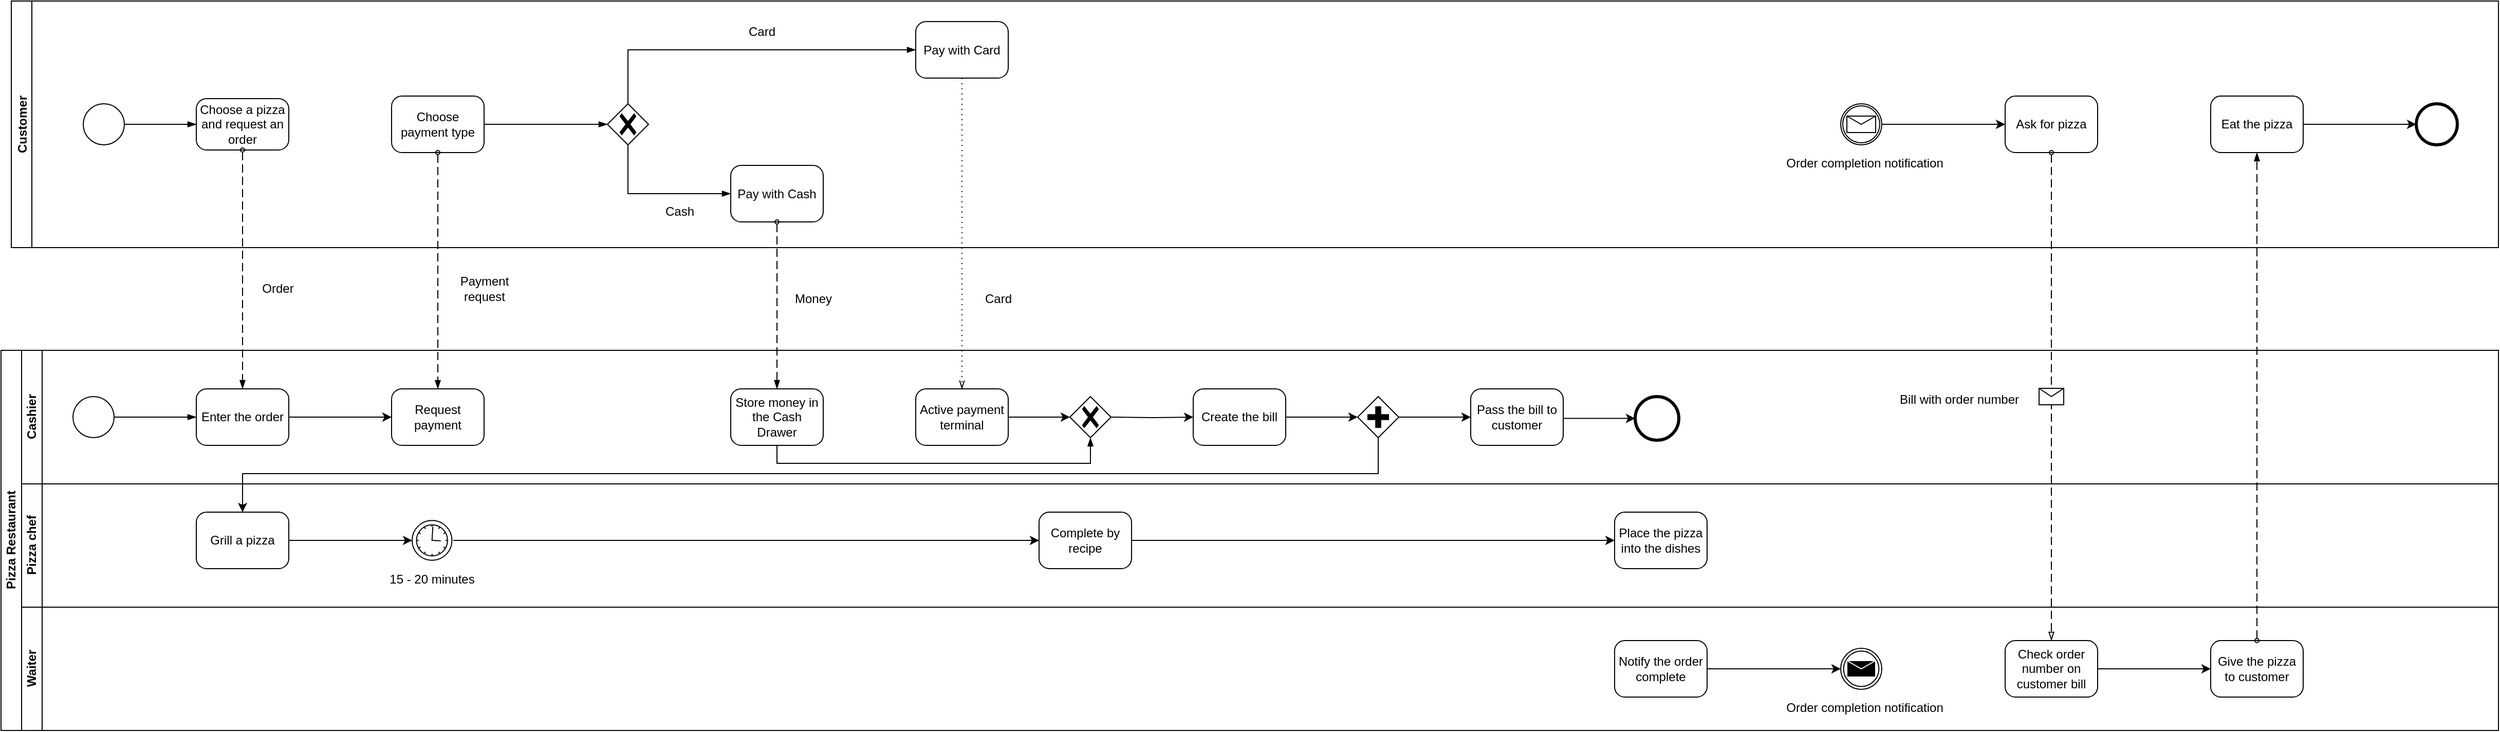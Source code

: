 <mxfile version="15.7.0" type="github">
  <diagram id="prtHgNgQTEPvFCAcTncT" name="Page-1">
    <mxGraphModel dx="1038" dy="1716" grid="1" gridSize="10" guides="1" tooltips="1" connect="1" arrows="1" fold="1" page="1" pageScale="1" pageWidth="827" pageHeight="1169" math="0" shadow="0">
      <root>
        <mxCell id="0" />
        <mxCell id="1" parent="0" />
        <mxCell id="Lrx8VCLLBNuSJkm3dd1B-1" value="Pizza Restaurant" style="swimlane;html=1;childLayout=stackLayout;resizeParent=1;resizeParentMax=0;horizontal=0;startSize=20;horizontalStack=0;" parent="1" vertex="1">
          <mxGeometry x="170" y="110" width="2430" height="370" as="geometry" />
        </mxCell>
        <mxCell id="Lrx8VCLLBNuSJkm3dd1B-2" value="Cashier" style="swimlane;html=1;startSize=20;horizontal=0;" parent="Lrx8VCLLBNuSJkm3dd1B-1" vertex="1">
          <mxGeometry x="20" width="2410" height="130" as="geometry" />
        </mxCell>
        <mxCell id="Lrx8VCLLBNuSJkm3dd1B-10" value="" style="points=[[0.145,0.145,0],[0.5,0,0],[0.855,0.145,0],[1,0.5,0],[0.855,0.855,0],[0.5,1,0],[0.145,0.855,0],[0,0.5,0]];shape=mxgraph.bpmn.event;html=1;verticalLabelPosition=bottom;labelBackgroundColor=#ffffff;verticalAlign=top;align=center;perimeter=ellipsePerimeter;outlineConnect=0;aspect=fixed;outline=standard;symbol=general;" parent="Lrx8VCLLBNuSJkm3dd1B-2" vertex="1">
          <mxGeometry x="50" y="45" width="40" height="40" as="geometry" />
        </mxCell>
        <mxCell id="Lrx8VCLLBNuSJkm3dd1B-14" value="" style="edgeStyle=orthogonalEdgeStyle;rounded=0;orthogonalLoop=1;jettySize=auto;html=1;" parent="Lrx8VCLLBNuSJkm3dd1B-2" source="Lrx8VCLLBNuSJkm3dd1B-11" target="Lrx8VCLLBNuSJkm3dd1B-13" edge="1">
          <mxGeometry relative="1" as="geometry" />
        </mxCell>
        <mxCell id="Lrx8VCLLBNuSJkm3dd1B-11" value="Enter the order" style="points=[[0.25,0,0],[0.5,0,0],[0.75,0,0],[1,0.25,0],[1,0.5,0],[1,0.75,0],[0.75,1,0],[0.5,1,0],[0.25,1,0],[0,0.75,0],[0,0.5,0],[0,0.25,0]];shape=mxgraph.bpmn.task;whiteSpace=wrap;rectStyle=rounded;size=10;taskMarker=abstract;" parent="Lrx8VCLLBNuSJkm3dd1B-2" vertex="1">
          <mxGeometry x="170" y="37.5" width="90" height="55" as="geometry" />
        </mxCell>
        <mxCell id="Lrx8VCLLBNuSJkm3dd1B-12" value="" style="edgeStyle=elbowEdgeStyle;fontSize=12;html=1;endArrow=blockThin;endFill=1;rounded=0;exitX=1;exitY=0.5;exitDx=0;exitDy=0;exitPerimeter=0;entryX=0;entryY=0.5;entryDx=0;entryDy=0;entryPerimeter=0;" parent="Lrx8VCLLBNuSJkm3dd1B-2" source="Lrx8VCLLBNuSJkm3dd1B-10" target="Lrx8VCLLBNuSJkm3dd1B-11" edge="1">
          <mxGeometry width="160" relative="1" as="geometry">
            <mxPoint x="100" y="-160" as="sourcePoint" />
            <mxPoint x="180" y="-160" as="targetPoint" />
            <Array as="points">
              <mxPoint x="140" y="50" />
              <mxPoint x="120" y="100" />
            </Array>
          </mxGeometry>
        </mxCell>
        <mxCell id="Lrx8VCLLBNuSJkm3dd1B-13" value="Request payment" style="points=[[0.25,0,0],[0.5,0,0],[0.75,0,0],[1,0.25,0],[1,0.5,0],[1,0.75,0],[0.75,1,0],[0.5,1,0],[0.25,1,0],[0,0.75,0],[0,0.5,0],[0,0.25,0]];shape=mxgraph.bpmn.task;whiteSpace=wrap;rectStyle=rounded;size=10;taskMarker=abstract;" parent="Lrx8VCLLBNuSJkm3dd1B-2" vertex="1">
          <mxGeometry x="360" y="37.5" width="90" height="55" as="geometry" />
        </mxCell>
        <mxCell id="Lrx8VCLLBNuSJkm3dd1B-35" value="Store money in the Cash Drawer" style="points=[[0.25,0,0],[0.5,0,0],[0.75,0,0],[1,0.25,0],[1,0.5,0],[1,0.75,0],[0.75,1,0],[0.5,1,0],[0.25,1,0],[0,0.75,0],[0,0.5,0],[0,0.25,0]];shape=mxgraph.bpmn.task;whiteSpace=wrap;rectStyle=rounded;size=10;taskMarker=abstract;" parent="Lrx8VCLLBNuSJkm3dd1B-2" vertex="1">
          <mxGeometry x="690" y="37.5" width="90" height="55" as="geometry" />
        </mxCell>
        <mxCell id="Lrx8VCLLBNuSJkm3dd1B-36" value="Active payment terminal" style="points=[[0.25,0,0],[0.5,0,0],[0.75,0,0],[1,0.25,0],[1,0.5,0],[1,0.75,0],[0.75,1,0],[0.5,1,0],[0.25,1,0],[0,0.75,0],[0,0.5,0],[0,0.25,0]];shape=mxgraph.bpmn.task;whiteSpace=wrap;rectStyle=rounded;size=10;taskMarker=abstract;" parent="Lrx8VCLLBNuSJkm3dd1B-2" vertex="1">
          <mxGeometry x="870" y="37.5" width="90" height="55" as="geometry" />
        </mxCell>
        <mxCell id="Lrx8VCLLBNuSJkm3dd1B-37" value="" style="points=[[0.25,0.25,0],[0.5,0,0],[0.75,0.25,0],[1,0.5,0],[0.75,0.75,0],[0.5,1,0],[0.25,0.75,0],[0,0.5,0]];shape=mxgraph.bpmn.gateway2;html=1;verticalLabelPosition=bottom;labelBackgroundColor=#ffffff;verticalAlign=top;align=center;perimeter=rhombusPerimeter;outlineConnect=0;outline=none;symbol=none;gwType=exclusive;" parent="Lrx8VCLLBNuSJkm3dd1B-2" vertex="1">
          <mxGeometry x="1020" y="45" width="40" height="40" as="geometry" />
        </mxCell>
        <mxCell id="Lrx8VCLLBNuSJkm3dd1B-38" value="" style="edgeStyle=elbowEdgeStyle;fontSize=12;html=1;endArrow=blockThin;endFill=1;rounded=0;exitX=0.5;exitY=1;exitDx=0;exitDy=0;exitPerimeter=0;entryX=0.5;entryY=1;entryDx=0;entryDy=0;entryPerimeter=0;" parent="Lrx8VCLLBNuSJkm3dd1B-2" source="Lrx8VCLLBNuSJkm3dd1B-35" target="Lrx8VCLLBNuSJkm3dd1B-37" edge="1">
          <mxGeometry width="160" relative="1" as="geometry">
            <mxPoint x="760" y="110" as="sourcePoint" />
            <mxPoint x="880" y="110" as="targetPoint" />
            <Array as="points">
              <mxPoint x="735" y="110" />
              <mxPoint x="810" y="110" />
              <mxPoint x="850" y="110" />
              <mxPoint x="830" y="60" />
              <mxPoint x="820" y="320" />
            </Array>
          </mxGeometry>
        </mxCell>
        <mxCell id="Lrx8VCLLBNuSJkm3dd1B-43" value="Create the bill" style="points=[[0.25,0,0],[0.5,0,0],[0.75,0,0],[1,0.25,0],[1,0.5,0],[1,0.75,0],[0.75,1,0],[0.5,1,0],[0.25,1,0],[0,0.75,0],[0,0.5,0],[0,0.25,0]];shape=mxgraph.bpmn.task;whiteSpace=wrap;rectStyle=rounded;size=10;taskMarker=abstract;" parent="Lrx8VCLLBNuSJkm3dd1B-2" vertex="1">
          <mxGeometry x="1140" y="37.5" width="90" height="55" as="geometry" />
        </mxCell>
        <mxCell id="Lrx8VCLLBNuSJkm3dd1B-44" value="Pass the bill to customer" style="points=[[0.25,0,0],[0.5,0,0],[0.75,0,0],[1,0.25,0],[1,0.5,0],[1,0.75,0],[0.75,1,0],[0.5,1,0],[0.25,1,0],[0,0.75,0],[0,0.5,0],[0,0.25,0]];shape=mxgraph.bpmn.task;whiteSpace=wrap;rectStyle=rounded;size=10;taskMarker=abstract;" parent="Lrx8VCLLBNuSJkm3dd1B-2" vertex="1">
          <mxGeometry x="1410" y="37.5" width="90" height="55" as="geometry" />
        </mxCell>
        <mxCell id="Lrx8VCLLBNuSJkm3dd1B-45" value="" style="edgeStyle=orthogonalEdgeStyle;rounded=0;orthogonalLoop=1;jettySize=auto;html=1;exitX=1;exitY=0.5;exitDx=0;exitDy=0;exitPerimeter=0;entryX=0;entryY=0.5;entryDx=0;entryDy=0;entryPerimeter=0;" parent="Lrx8VCLLBNuSJkm3dd1B-2" source="Lrx8VCLLBNuSJkm3dd1B-36" target="Lrx8VCLLBNuSJkm3dd1B-37" edge="1">
          <mxGeometry relative="1" as="geometry">
            <mxPoint x="990" y="91.5" as="sourcePoint" />
            <mxPoint x="1090" y="91.5" as="targetPoint" />
          </mxGeometry>
        </mxCell>
        <mxCell id="Lrx8VCLLBNuSJkm3dd1B-47" value="" style="points=[[0.25,0.25,0],[0.5,0,0],[0.75,0.25,0],[1,0.5,0],[0.75,0.75,0],[0.5,1,0],[0.25,0.75,0],[0,0.5,0]];shape=mxgraph.bpmn.gateway2;html=1;verticalLabelPosition=bottom;labelBackgroundColor=#ffffff;verticalAlign=top;align=center;perimeter=rhombusPerimeter;outlineConnect=0;outline=none;symbol=none;gwType=parallel;" parent="Lrx8VCLLBNuSJkm3dd1B-2" vertex="1">
          <mxGeometry x="1300" y="45" width="40" height="40" as="geometry" />
        </mxCell>
        <mxCell id="Lrx8VCLLBNuSJkm3dd1B-48" value="" style="edgeStyle=orthogonalEdgeStyle;rounded=0;orthogonalLoop=1;jettySize=auto;html=1;entryX=0;entryY=0.5;entryDx=0;entryDy=0;entryPerimeter=0;exitX=1;exitY=0.5;exitDx=0;exitDy=0;exitPerimeter=0;" parent="Lrx8VCLLBNuSJkm3dd1B-2" source="Lrx8VCLLBNuSJkm3dd1B-43" target="Lrx8VCLLBNuSJkm3dd1B-47" edge="1">
          <mxGeometry relative="1" as="geometry">
            <mxPoint x="1070" y="75" as="sourcePoint" />
            <mxPoint x="1150" y="75" as="targetPoint" />
            <Array as="points">
              <mxPoint x="1270" y="65" />
              <mxPoint x="1270" y="65" />
            </Array>
          </mxGeometry>
        </mxCell>
        <mxCell id="Lrx8VCLLBNuSJkm3dd1B-49" value="" style="edgeStyle=orthogonalEdgeStyle;rounded=0;orthogonalLoop=1;jettySize=auto;html=1;entryX=0;entryY=0.5;entryDx=0;entryDy=0;entryPerimeter=0;exitX=1;exitY=0.5;exitDx=0;exitDy=0;exitPerimeter=0;" parent="Lrx8VCLLBNuSJkm3dd1B-2" source="Lrx8VCLLBNuSJkm3dd1B-47" target="Lrx8VCLLBNuSJkm3dd1B-44" edge="1">
          <mxGeometry relative="1" as="geometry">
            <mxPoint x="1240" y="75" as="sourcePoint" />
            <mxPoint x="1310" y="75" as="targetPoint" />
            <Array as="points">
              <mxPoint x="1400" y="65" />
              <mxPoint x="1400" y="65" />
            </Array>
          </mxGeometry>
        </mxCell>
        <mxCell id="Lrx8VCLLBNuSJkm3dd1B-51" value="" style="points=[[0.145,0.145,0],[0.5,0,0],[0.855,0.145,0],[1,0.5,0],[0.855,0.855,0],[0.5,1,0],[0.145,0.855,0],[0,0.5,0]];shape=mxgraph.bpmn.event;html=1;verticalLabelPosition=bottom;labelBackgroundColor=#ffffff;verticalAlign=top;align=center;perimeter=ellipsePerimeter;outlineConnect=0;aspect=fixed;outline=end;symbol=terminate2;" parent="Lrx8VCLLBNuSJkm3dd1B-2" vertex="1">
          <mxGeometry x="1570" y="45" width="42.5" height="42.5" as="geometry" />
        </mxCell>
        <mxCell id="Lrx8VCLLBNuSJkm3dd1B-52" value="" style="edgeStyle=orthogonalEdgeStyle;rounded=0;orthogonalLoop=1;jettySize=auto;html=1;entryX=0;entryY=0.5;entryDx=0;entryDy=0;entryPerimeter=0;exitX=1;exitY=0.5;exitDx=0;exitDy=0;exitPerimeter=0;" parent="Lrx8VCLLBNuSJkm3dd1B-2" source="Lrx8VCLLBNuSJkm3dd1B-44" target="Lrx8VCLLBNuSJkm3dd1B-51" edge="1">
          <mxGeometry relative="1" as="geometry">
            <mxPoint x="1350" y="75" as="sourcePoint" />
            <mxPoint x="1420" y="75" as="targetPoint" />
            <Array as="points">
              <mxPoint x="1500" y="66" />
            </Array>
          </mxGeometry>
        </mxCell>
        <mxCell id="9FOgXsGgimyKxZ0hjK6f-31" value="Bill with order number" style="text;html=1;align=center;verticalAlign=middle;resizable=0;points=[];autosize=1;strokeColor=none;fillColor=none;" parent="Lrx8VCLLBNuSJkm3dd1B-2" vertex="1">
          <mxGeometry x="1820" y="37.5" width="130" height="20" as="geometry" />
        </mxCell>
        <mxCell id="Lrx8VCLLBNuSJkm3dd1B-3" value="Pizza chef" style="swimlane;html=1;startSize=20;horizontal=0;" parent="Lrx8VCLLBNuSJkm3dd1B-1" vertex="1">
          <mxGeometry x="20" y="130" width="2410" height="120" as="geometry" />
        </mxCell>
        <mxCell id="Lrx8VCLLBNuSJkm3dd1B-50" value="Grill a pizza" style="points=[[0.25,0,0],[0.5,0,0],[0.75,0,0],[1,0.25,0],[1,0.5,0],[1,0.75,0],[0.75,1,0],[0.5,1,0],[0.25,1,0],[0,0.75,0],[0,0.5,0],[0,0.25,0]];shape=mxgraph.bpmn.task;whiteSpace=wrap;rectStyle=rounded;size=10;taskMarker=abstract;" parent="Lrx8VCLLBNuSJkm3dd1B-3" vertex="1">
          <mxGeometry x="170" y="27.5" width="90" height="55" as="geometry" />
        </mxCell>
        <mxCell id="9FOgXsGgimyKxZ0hjK6f-1" value="" style="points=[[0.145,0.145,0],[0.5,0,0],[0.855,0.145,0],[1,0.5,0],[0.855,0.855,0],[0.5,1,0],[0.145,0.855,0],[0,0.5,0]];shape=mxgraph.bpmn.event;html=1;verticalLabelPosition=bottom;labelBackgroundColor=#ffffff;verticalAlign=top;align=center;perimeter=ellipsePerimeter;outlineConnect=0;aspect=fixed;outline=standard;symbol=timer;" parent="Lrx8VCLLBNuSJkm3dd1B-3" vertex="1">
          <mxGeometry x="380" y="35.63" width="38.75" height="38.75" as="geometry" />
        </mxCell>
        <mxCell id="9FOgXsGgimyKxZ0hjK6f-2" value="" style="edgeStyle=orthogonalEdgeStyle;rounded=0;orthogonalLoop=1;jettySize=auto;html=1;exitX=1;exitY=0.5;exitDx=0;exitDy=0;exitPerimeter=0;entryX=0;entryY=0.5;entryDx=0;entryDy=0;entryPerimeter=0;" parent="Lrx8VCLLBNuSJkm3dd1B-3" source="Lrx8VCLLBNuSJkm3dd1B-50" target="9FOgXsGgimyKxZ0hjK6f-1" edge="1">
          <mxGeometry relative="1" as="geometry">
            <mxPoint x="270" y="59.5" as="sourcePoint" />
            <mxPoint x="370" y="59.5" as="targetPoint" />
          </mxGeometry>
        </mxCell>
        <mxCell id="9FOgXsGgimyKxZ0hjK6f-3" value="15 - 20 minutes" style="text;html=1;align=center;verticalAlign=middle;resizable=0;points=[];autosize=1;strokeColor=none;fillColor=none;" parent="Lrx8VCLLBNuSJkm3dd1B-3" vertex="1">
          <mxGeometry x="349.38" y="82.5" width="100" height="20" as="geometry" />
        </mxCell>
        <mxCell id="9FOgXsGgimyKxZ0hjK6f-4" value="Complete by recipe" style="points=[[0.25,0,0],[0.5,0,0],[0.75,0,0],[1,0.25,0],[1,0.5,0],[1,0.75,0],[0.75,1,0],[0.5,1,0],[0.25,1,0],[0,0.75,0],[0,0.5,0],[0,0.25,0]];shape=mxgraph.bpmn.task;whiteSpace=wrap;rectStyle=rounded;size=10;taskMarker=abstract;" parent="Lrx8VCLLBNuSJkm3dd1B-3" vertex="1">
          <mxGeometry x="990" y="27.5" width="90" height="55" as="geometry" />
        </mxCell>
        <mxCell id="9FOgXsGgimyKxZ0hjK6f-5" value="Place the pizza into the dishes" style="points=[[0.25,0,0],[0.5,0,0],[0.75,0,0],[1,0.25,0],[1,0.5,0],[1,0.75,0],[0.75,1,0],[0.5,1,0],[0.25,1,0],[0,0.75,0],[0,0.5,0],[0,0.25,0]];shape=mxgraph.bpmn.task;whiteSpace=wrap;rectStyle=rounded;size=10;taskMarker=abstract;" parent="Lrx8VCLLBNuSJkm3dd1B-3" vertex="1">
          <mxGeometry x="1550" y="27.5" width="90" height="55" as="geometry" />
        </mxCell>
        <mxCell id="9FOgXsGgimyKxZ0hjK6f-6" value="" style="edgeStyle=orthogonalEdgeStyle;rounded=0;orthogonalLoop=1;jettySize=auto;html=1;entryX=0;entryY=0.5;entryDx=0;entryDy=0;entryPerimeter=0;" parent="Lrx8VCLLBNuSJkm3dd1B-3" target="9FOgXsGgimyKxZ0hjK6f-4" edge="1">
          <mxGeometry relative="1" as="geometry">
            <mxPoint x="420" y="55" as="sourcePoint" />
            <mxPoint x="830" y="54.505" as="targetPoint" />
            <Array as="points">
              <mxPoint x="990" y="55" />
            </Array>
          </mxGeometry>
        </mxCell>
        <mxCell id="9FOgXsGgimyKxZ0hjK6f-7" value="" style="edgeStyle=orthogonalEdgeStyle;rounded=0;orthogonalLoop=1;jettySize=auto;html=1;entryX=0;entryY=0.5;entryDx=0;entryDy=0;entryPerimeter=0;exitX=1;exitY=0.5;exitDx=0;exitDy=0;exitPerimeter=0;" parent="Lrx8VCLLBNuSJkm3dd1B-3" source="9FOgXsGgimyKxZ0hjK6f-4" target="9FOgXsGgimyKxZ0hjK6f-5" edge="1">
          <mxGeometry relative="1" as="geometry">
            <mxPoint x="1250" y="59.5" as="sourcePoint" />
            <mxPoint x="1320" y="59.5" as="targetPoint" />
            <Array as="points">
              <mxPoint x="1460" y="55" />
              <mxPoint x="1460" y="55" />
            </Array>
          </mxGeometry>
        </mxCell>
        <mxCell id="Lrx8VCLLBNuSJkm3dd1B-4" value="Waiter" style="swimlane;html=1;startSize=20;horizontal=0;" parent="Lrx8VCLLBNuSJkm3dd1B-1" vertex="1">
          <mxGeometry x="20" y="250" width="2410" height="120" as="geometry" />
        </mxCell>
        <mxCell id="9FOgXsGgimyKxZ0hjK6f-17" value="Notify the order complete" style="points=[[0.25,0,0],[0.5,0,0],[0.75,0,0],[1,0.25,0],[1,0.5,0],[1,0.75,0],[0.75,1,0],[0.5,1,0],[0.25,1,0],[0,0.75,0],[0,0.5,0],[0,0.25,0]];shape=mxgraph.bpmn.task;whiteSpace=wrap;rectStyle=rounded;size=10;taskMarker=abstract;" parent="Lrx8VCLLBNuSJkm3dd1B-4" vertex="1">
          <mxGeometry x="1550" y="32.5" width="90" height="55" as="geometry" />
        </mxCell>
        <mxCell id="9FOgXsGgimyKxZ0hjK6f-18" value="" style="points=[[0.145,0.145,0],[0.5,0,0],[0.855,0.145,0],[1,0.5,0],[0.855,0.855,0],[0.5,1,0],[0.145,0.855,0],[0,0.5,0]];shape=mxgraph.bpmn.event;html=1;verticalLabelPosition=bottom;labelBackgroundColor=#ffffff;verticalAlign=top;align=center;perimeter=ellipsePerimeter;outlineConnect=0;aspect=fixed;outline=throwing;symbol=message;" parent="Lrx8VCLLBNuSJkm3dd1B-4" vertex="1">
          <mxGeometry x="1770" y="40" width="40" height="40" as="geometry" />
        </mxCell>
        <mxCell id="9FOgXsGgimyKxZ0hjK6f-19" value="" style="edgeStyle=orthogonalEdgeStyle;rounded=0;orthogonalLoop=1;jettySize=auto;html=1;entryX=0;entryY=0.5;entryDx=0;entryDy=0;entryPerimeter=0;exitX=1;exitY=0.5;exitDx=0;exitDy=0;exitPerimeter=0;" parent="Lrx8VCLLBNuSJkm3dd1B-4" source="9FOgXsGgimyKxZ0hjK6f-17" target="9FOgXsGgimyKxZ0hjK6f-18" edge="1">
          <mxGeometry relative="1" as="geometry">
            <mxPoint x="1650" y="70.0" as="sourcePoint" />
            <mxPoint x="1720" y="71.25" as="targetPoint" />
            <Array as="points">
              <mxPoint x="1700" y="60" />
              <mxPoint x="1700" y="60" />
            </Array>
          </mxGeometry>
        </mxCell>
        <mxCell id="9FOgXsGgimyKxZ0hjK6f-22" value="Check order number on customer bill" style="points=[[0.25,0,0],[0.5,0,0],[0.75,0,0],[1,0.25,0],[1,0.5,0],[1,0.75,0],[0.75,1,0],[0.5,1,0],[0.25,1,0],[0,0.75,0],[0,0.5,0],[0,0.25,0]];shape=mxgraph.bpmn.task;whiteSpace=wrap;rectStyle=rounded;size=10;taskMarker=abstract;" parent="Lrx8VCLLBNuSJkm3dd1B-4" vertex="1">
          <mxGeometry x="1930" y="32.5" width="90" height="55" as="geometry" />
        </mxCell>
        <mxCell id="9FOgXsGgimyKxZ0hjK6f-23" value="Give the pizza to customer" style="points=[[0.25,0,0],[0.5,0,0],[0.75,0,0],[1,0.25,0],[1,0.5,0],[1,0.75,0],[0.75,1,0],[0.5,1,0],[0.25,1,0],[0,0.75,0],[0,0.5,0],[0,0.25,0]];shape=mxgraph.bpmn.task;whiteSpace=wrap;rectStyle=rounded;size=10;taskMarker=abstract;" parent="Lrx8VCLLBNuSJkm3dd1B-4" vertex="1">
          <mxGeometry x="2130" y="32.5" width="90" height="55" as="geometry" />
        </mxCell>
        <mxCell id="9FOgXsGgimyKxZ0hjK6f-32" value="Order completion notification" style="text;html=1;align=center;verticalAlign=middle;resizable=0;points=[];autosize=1;strokeColor=none;fillColor=none;" parent="Lrx8VCLLBNuSJkm3dd1B-4" vertex="1">
          <mxGeometry x="1708" y="87.5" width="170" height="20" as="geometry" />
        </mxCell>
        <mxCell id="9FOgXsGgimyKxZ0hjK6f-34" value="" style="edgeStyle=orthogonalEdgeStyle;rounded=0;orthogonalLoop=1;jettySize=auto;html=1;entryX=0;entryY=0.5;entryDx=0;entryDy=0;entryPerimeter=0;exitX=1;exitY=0.5;exitDx=0;exitDy=0;exitPerimeter=0;" parent="Lrx8VCLLBNuSJkm3dd1B-4" source="9FOgXsGgimyKxZ0hjK6f-22" target="9FOgXsGgimyKxZ0hjK6f-23" edge="1">
          <mxGeometry relative="1" as="geometry">
            <mxPoint x="2050" y="86.5" as="sourcePoint" />
            <mxPoint x="2160" y="86.5" as="targetPoint" />
            <Array as="points">
              <mxPoint x="2090" y="60" />
              <mxPoint x="2090" y="60" />
            </Array>
          </mxGeometry>
        </mxCell>
        <mxCell id="4ipHVBqgrEtnoz3Z2VYG-1" value="" style="endArrow=classic;html=1;rounded=0;exitX=0.5;exitY=1;exitDx=0;exitDy=0;exitPerimeter=0;entryX=0.5;entryY=0;entryDx=0;entryDy=0;entryPerimeter=0;" edge="1" parent="Lrx8VCLLBNuSJkm3dd1B-1" source="Lrx8VCLLBNuSJkm3dd1B-47" target="Lrx8VCLLBNuSJkm3dd1B-50">
          <mxGeometry width="50" height="50" relative="1" as="geometry">
            <mxPoint x="1000" y="160" as="sourcePoint" />
            <mxPoint x="1050" y="110" as="targetPoint" />
            <Array as="points">
              <mxPoint x="1340" y="120" />
              <mxPoint x="235" y="120" />
            </Array>
          </mxGeometry>
        </mxCell>
        <mxCell id="Lrx8VCLLBNuSJkm3dd1B-9" value="Customer" style="swimlane;startSize=20;horizontal=0;" parent="1" vertex="1">
          <mxGeometry x="180" y="-230" width="2420" height="240" as="geometry" />
        </mxCell>
        <mxCell id="Lrx8VCLLBNuSJkm3dd1B-5" value="" style="points=[[0.145,0.145,0],[0.5,0,0],[0.855,0.145,0],[1,0.5,0],[0.855,0.855,0],[0.5,1,0],[0.145,0.855,0],[0,0.5,0]];shape=mxgraph.bpmn.event;html=1;verticalLabelPosition=bottom;labelBackgroundColor=#ffffff;verticalAlign=top;align=center;perimeter=ellipsePerimeter;outlineConnect=0;aspect=fixed;outline=standard;symbol=general;" parent="Lrx8VCLLBNuSJkm3dd1B-9" vertex="1">
          <mxGeometry x="70" y="100" width="40" height="40" as="geometry" />
        </mxCell>
        <mxCell id="Lrx8VCLLBNuSJkm3dd1B-6" value="Choose a pizza and request an order" style="points=[[0.25,0,0],[0.5,0,0],[0.75,0,0],[1,0.25,0],[1,0.5,0],[1,0.75,0],[0.75,1,0],[0.5,1,0],[0.25,1,0],[0,0.75,0],[0,0.5,0],[0,0.25,0]];shape=mxgraph.bpmn.task;whiteSpace=wrap;rectStyle=rounded;size=10;taskMarker=abstract;" parent="Lrx8VCLLBNuSJkm3dd1B-9" vertex="1">
          <mxGeometry x="180" y="95" width="90" height="50" as="geometry" />
        </mxCell>
        <mxCell id="Lrx8VCLLBNuSJkm3dd1B-7" value="" style="edgeStyle=elbowEdgeStyle;fontSize=12;html=1;endArrow=blockThin;endFill=1;rounded=0;exitX=1;exitY=0.5;exitDx=0;exitDy=0;exitPerimeter=0;entryX=0;entryY=0.5;entryDx=0;entryDy=0;entryPerimeter=0;" parent="Lrx8VCLLBNuSJkm3dd1B-9" source="Lrx8VCLLBNuSJkm3dd1B-5" target="Lrx8VCLLBNuSJkm3dd1B-6" edge="1">
          <mxGeometry width="160" relative="1" as="geometry">
            <mxPoint x="280" y="400" as="sourcePoint" />
            <mxPoint x="440" y="400" as="targetPoint" />
            <Array as="points">
              <mxPoint x="160" y="110" />
              <mxPoint x="140" y="60" />
              <mxPoint x="130" y="320" />
            </Array>
          </mxGeometry>
        </mxCell>
        <mxCell id="Lrx8VCLLBNuSJkm3dd1B-19" value="Choose payment type" style="points=[[0.25,0,0],[0.5,0,0],[0.75,0,0],[1,0.25,0],[1,0.5,0],[1,0.75,0],[0.75,1,0],[0.5,1,0],[0.25,1,0],[0,0.75,0],[0,0.5,0],[0,0.25,0]];shape=mxgraph.bpmn.task;whiteSpace=wrap;rectStyle=rounded;size=10;taskMarker=abstract;" parent="Lrx8VCLLBNuSJkm3dd1B-9" vertex="1">
          <mxGeometry x="370" y="92.5" width="90" height="55" as="geometry" />
        </mxCell>
        <mxCell id="Lrx8VCLLBNuSJkm3dd1B-27" value="" style="points=[[0.25,0.25,0],[0.5,0,0],[0.75,0.25,0],[1,0.5,0],[0.75,0.75,0],[0.5,1,0],[0.25,0.75,0],[0,0.5,0]];shape=mxgraph.bpmn.gateway2;html=1;verticalLabelPosition=bottom;labelBackgroundColor=#ffffff;verticalAlign=top;align=center;perimeter=rhombusPerimeter;outlineConnect=0;outline=none;symbol=none;gwType=exclusive;" parent="Lrx8VCLLBNuSJkm3dd1B-9" vertex="1">
          <mxGeometry x="580" y="100" width="40" height="40" as="geometry" />
        </mxCell>
        <mxCell id="Lrx8VCLLBNuSJkm3dd1B-28" value="" style="edgeStyle=elbowEdgeStyle;fontSize=12;html=1;endArrow=blockThin;endFill=1;rounded=0;exitX=1;exitY=0.5;exitDx=0;exitDy=0;exitPerimeter=0;entryX=0;entryY=0.5;entryDx=0;entryDy=0;entryPerimeter=0;" parent="Lrx8VCLLBNuSJkm3dd1B-9" source="Lrx8VCLLBNuSJkm3dd1B-19" target="Lrx8VCLLBNuSJkm3dd1B-27" edge="1">
          <mxGeometry width="160" relative="1" as="geometry">
            <mxPoint x="500" y="130" as="sourcePoint" />
            <mxPoint x="570" y="130" as="targetPoint" />
            <Array as="points">
              <mxPoint x="550" y="120" />
              <mxPoint x="530" y="70" />
              <mxPoint x="520" y="330" />
            </Array>
          </mxGeometry>
        </mxCell>
        <mxCell id="Lrx8VCLLBNuSJkm3dd1B-29" value="Pay with Card" style="points=[[0.25,0,0],[0.5,0,0],[0.75,0,0],[1,0.25,0],[1,0.5,0],[1,0.75,0],[0.75,1,0],[0.5,1,0],[0.25,1,0],[0,0.75,0],[0,0.5,0],[0,0.25,0]];shape=mxgraph.bpmn.task;whiteSpace=wrap;rectStyle=rounded;size=10;taskMarker=abstract;" parent="Lrx8VCLLBNuSJkm3dd1B-9" vertex="1">
          <mxGeometry x="880" y="20" width="90" height="55" as="geometry" />
        </mxCell>
        <mxCell id="Lrx8VCLLBNuSJkm3dd1B-30" value="Pay with Cash" style="points=[[0.25,0,0],[0.5,0,0],[0.75,0,0],[1,0.25,0],[1,0.5,0],[1,0.75,0],[0.75,1,0],[0.5,1,0],[0.25,1,0],[0,0.75,0],[0,0.5,0],[0,0.25,0]];shape=mxgraph.bpmn.task;whiteSpace=wrap;rectStyle=rounded;size=10;taskMarker=abstract;" parent="Lrx8VCLLBNuSJkm3dd1B-9" vertex="1">
          <mxGeometry x="700" y="160" width="90" height="55" as="geometry" />
        </mxCell>
        <mxCell id="Lrx8VCLLBNuSJkm3dd1B-31" value="" style="edgeStyle=elbowEdgeStyle;fontSize=12;html=1;endArrow=blockThin;endFill=1;rounded=0;exitX=0.5;exitY=1;exitDx=0;exitDy=0;exitPerimeter=0;entryX=0;entryY=0.5;entryDx=0;entryDy=0;entryPerimeter=0;" parent="Lrx8VCLLBNuSJkm3dd1B-9" source="Lrx8VCLLBNuSJkm3dd1B-27" target="Lrx8VCLLBNuSJkm3dd1B-30" edge="1">
          <mxGeometry width="160" relative="1" as="geometry">
            <mxPoint x="610" y="187" as="sourcePoint" />
            <mxPoint x="680" y="187" as="targetPoint" />
            <Array as="points">
              <mxPoint x="600" y="180" />
              <mxPoint x="660" y="177" />
              <mxPoint x="640" y="127" />
              <mxPoint x="630" y="387" />
            </Array>
          </mxGeometry>
        </mxCell>
        <mxCell id="Lrx8VCLLBNuSJkm3dd1B-32" value="" style="edgeStyle=elbowEdgeStyle;fontSize=12;html=1;endArrow=blockThin;endFill=1;rounded=0;exitX=0.5;exitY=0;exitDx=0;exitDy=0;exitPerimeter=0;entryX=0;entryY=0.5;entryDx=0;entryDy=0;entryPerimeter=0;" parent="Lrx8VCLLBNuSJkm3dd1B-9" source="Lrx8VCLLBNuSJkm3dd1B-27" target="Lrx8VCLLBNuSJkm3dd1B-29" edge="1">
          <mxGeometry width="160" relative="1" as="geometry">
            <mxPoint x="690" y="60" as="sourcePoint" />
            <mxPoint x="760" y="60" as="targetPoint" />
            <Array as="points">
              <mxPoint x="600" y="40" />
              <mxPoint x="740" y="50" />
              <mxPoint x="720" />
              <mxPoint x="710" y="260" />
            </Array>
          </mxGeometry>
        </mxCell>
        <mxCell id="Lrx8VCLLBNuSJkm3dd1B-33" value="Card" style="text;html=1;align=center;verticalAlign=middle;resizable=0;points=[];autosize=1;strokeColor=none;fillColor=none;" parent="Lrx8VCLLBNuSJkm3dd1B-9" vertex="1">
          <mxGeometry x="710" y="20" width="40" height="20" as="geometry" />
        </mxCell>
        <mxCell id="Lrx8VCLLBNuSJkm3dd1B-34" value="Cash" style="text;html=1;align=center;verticalAlign=middle;resizable=0;points=[];autosize=1;strokeColor=none;fillColor=none;" parent="Lrx8VCLLBNuSJkm3dd1B-9" vertex="1">
          <mxGeometry x="630" y="195" width="40" height="20" as="geometry" />
        </mxCell>
        <mxCell id="9FOgXsGgimyKxZ0hjK6f-20" value="" style="points=[[0.145,0.145,0],[0.5,0,0],[0.855,0.145,0],[1,0.5,0],[0.855,0.855,0],[0.5,1,0],[0.145,0.855,0],[0,0.5,0]];shape=mxgraph.bpmn.event;html=1;verticalLabelPosition=bottom;labelBackgroundColor=#ffffff;verticalAlign=top;align=center;perimeter=ellipsePerimeter;outlineConnect=0;aspect=fixed;outline=catching;symbol=message;" parent="Lrx8VCLLBNuSJkm3dd1B-9" vertex="1">
          <mxGeometry x="1780" y="100" width="40" height="40" as="geometry" />
        </mxCell>
        <mxCell id="9FOgXsGgimyKxZ0hjK6f-21" value="Ask for pizza" style="points=[[0.25,0,0],[0.5,0,0],[0.75,0,0],[1,0.25,0],[1,0.5,0],[1,0.75,0],[0.75,1,0],[0.5,1,0],[0.25,1,0],[0,0.75,0],[0,0.5,0],[0,0.25,0]];shape=mxgraph.bpmn.task;whiteSpace=wrap;rectStyle=rounded;size=10;taskMarker=abstract;" parent="Lrx8VCLLBNuSJkm3dd1B-9" vertex="1">
          <mxGeometry x="1940" y="92.5" width="90" height="55" as="geometry" />
        </mxCell>
        <mxCell id="9FOgXsGgimyKxZ0hjK6f-24" value="Eat the pizza" style="points=[[0.25,0,0],[0.5,0,0],[0.75,0,0],[1,0.25,0],[1,0.5,0],[1,0.75,0],[0.75,1,0],[0.5,1,0],[0.25,1,0],[0,0.75,0],[0,0.5,0],[0,0.25,0]];shape=mxgraph.bpmn.task;whiteSpace=wrap;rectStyle=rounded;size=10;taskMarker=abstract;" parent="Lrx8VCLLBNuSJkm3dd1B-9" vertex="1">
          <mxGeometry x="2140" y="92.5" width="90" height="55" as="geometry" />
        </mxCell>
        <mxCell id="9FOgXsGgimyKxZ0hjK6f-25" value="" style="points=[[0.145,0.145,0],[0.5,0,0],[0.855,0.145,0],[1,0.5,0],[0.855,0.855,0],[0.5,1,0],[0.145,0.855,0],[0,0.5,0]];shape=mxgraph.bpmn.event;html=1;verticalLabelPosition=bottom;labelBackgroundColor=#ffffff;verticalAlign=top;align=center;perimeter=ellipsePerimeter;outlineConnect=0;aspect=fixed;outline=end;symbol=terminate2;" parent="Lrx8VCLLBNuSJkm3dd1B-9" vertex="1">
          <mxGeometry x="2340" y="100" width="40" height="40" as="geometry" />
        </mxCell>
        <mxCell id="9FOgXsGgimyKxZ0hjK6f-26" value="" style="edgeStyle=orthogonalEdgeStyle;rounded=0;orthogonalLoop=1;jettySize=auto;html=1;entryX=0;entryY=0.5;entryDx=0;entryDy=0;entryPerimeter=0;exitX=1;exitY=0.5;exitDx=0;exitDy=0;exitPerimeter=0;" parent="Lrx8VCLLBNuSJkm3dd1B-9" source="9FOgXsGgimyKxZ0hjK6f-20" target="9FOgXsGgimyKxZ0hjK6f-21" edge="1">
          <mxGeometry relative="1" as="geometry">
            <mxPoint x="1820" y="150" as="sourcePoint" />
            <mxPoint x="1950" y="150" as="targetPoint" />
            <Array as="points">
              <mxPoint x="1900" y="120" />
              <mxPoint x="1900" y="120" />
            </Array>
          </mxGeometry>
        </mxCell>
        <mxCell id="9FOgXsGgimyKxZ0hjK6f-28" value="" style="edgeStyle=orthogonalEdgeStyle;rounded=0;orthogonalLoop=1;jettySize=auto;html=1;entryX=0;entryY=0.5;entryDx=0;entryDy=0;entryPerimeter=0;exitX=1;exitY=0.5;exitDx=0;exitDy=0;exitPerimeter=0;" parent="Lrx8VCLLBNuSJkm3dd1B-9" source="9FOgXsGgimyKxZ0hjK6f-24" target="9FOgXsGgimyKxZ0hjK6f-25" edge="1">
          <mxGeometry relative="1" as="geometry">
            <mxPoint x="2230" y="139" as="sourcePoint" />
            <mxPoint x="2340" y="139" as="targetPoint" />
            <Array as="points">
              <mxPoint x="2300" y="120" />
              <mxPoint x="2300" y="120" />
            </Array>
          </mxGeometry>
        </mxCell>
        <mxCell id="9FOgXsGgimyKxZ0hjK6f-33" value="Order completion notification" style="text;html=1;align=center;verticalAlign=middle;resizable=0;points=[];autosize=1;strokeColor=none;fillColor=none;" parent="Lrx8VCLLBNuSJkm3dd1B-9" vertex="1">
          <mxGeometry x="1718" y="147.5" width="170" height="20" as="geometry" />
        </mxCell>
        <mxCell id="9FOgXsGgimyKxZ0hjK6f-38" value="" style="dashed=1;dashPattern=8 4;endArrow=blockThin;endFill=1;startArrow=oval;startFill=0;endSize=6;startSize=4;rounded=0;entryX=0.5;entryY=0;entryDx=0;entryDy=0;entryPerimeter=0;" parent="Lrx8VCLLBNuSJkm3dd1B-9" target="Lrx8VCLLBNuSJkm3dd1B-35" edge="1">
          <mxGeometry width="160" relative="1" as="geometry">
            <mxPoint x="745" y="215" as="sourcePoint" />
            <mxPoint x="744.5" y="447.5" as="targetPoint" />
          </mxGeometry>
        </mxCell>
        <mxCell id="Lrx8VCLLBNuSJkm3dd1B-23" value="Payment &lt;br&gt;request" style="text;html=1;align=center;verticalAlign=middle;resizable=0;points=[];autosize=1;strokeColor=none;fillColor=none;" parent="1" vertex="1">
          <mxGeometry x="610" y="35" width="60" height="30" as="geometry" />
        </mxCell>
        <mxCell id="Lrx8VCLLBNuSJkm3dd1B-26" value="Order" style="text;html=1;align=center;verticalAlign=middle;resizable=0;points=[];autosize=1;strokeColor=none;fillColor=none;" parent="1" vertex="1">
          <mxGeometry x="414" y="40" width="50" height="20" as="geometry" />
        </mxCell>
        <mxCell id="Lrx8VCLLBNuSJkm3dd1B-40" value="" style="edgeStyle=elbowEdgeStyle;fontSize=12;html=1;endFill=0;startFill=0;endSize=6;startSize=6;dashed=1;dashPattern=1 4;endArrow=openThin;startArrow=none;rounded=0;exitX=0.5;exitY=1;exitDx=0;exitDy=0;exitPerimeter=0;entryX=0.5;entryY=0;entryDx=0;entryDy=0;entryPerimeter=0;" parent="1" source="Lrx8VCLLBNuSJkm3dd1B-29" target="Lrx8VCLLBNuSJkm3dd1B-36" edge="1">
          <mxGeometry width="160" relative="1" as="geometry">
            <mxPoint x="1110" y="-140" as="sourcePoint" />
            <mxPoint x="1110" y="92.5" as="targetPoint" />
          </mxGeometry>
        </mxCell>
        <mxCell id="Lrx8VCLLBNuSJkm3dd1B-41" value="Money" style="text;html=1;align=center;verticalAlign=middle;resizable=0;points=[];autosize=1;strokeColor=none;fillColor=none;" parent="1" vertex="1">
          <mxGeometry x="935" y="50" width="50" height="20" as="geometry" />
        </mxCell>
        <mxCell id="Lrx8VCLLBNuSJkm3dd1B-42" value="Card" style="text;html=1;align=center;verticalAlign=middle;resizable=0;points=[];autosize=1;strokeColor=none;fillColor=none;" parent="1" vertex="1">
          <mxGeometry x="1120" y="50" width="40" height="20" as="geometry" />
        </mxCell>
        <mxCell id="Lrx8VCLLBNuSJkm3dd1B-46" value="" style="edgeStyle=orthogonalEdgeStyle;rounded=0;orthogonalLoop=1;jettySize=auto;html=1;entryX=0;entryY=0.5;entryDx=0;entryDy=0;entryPerimeter=0;" parent="1" target="Lrx8VCLLBNuSJkm3dd1B-43" edge="1">
          <mxGeometry relative="1" as="geometry">
            <mxPoint x="1250" y="175" as="sourcePoint" />
            <mxPoint x="1220" y="185" as="targetPoint" />
          </mxGeometry>
        </mxCell>
        <mxCell id="9FOgXsGgimyKxZ0hjK6f-29" value="" style="endArrow=blockThin;html=1;labelPosition=left;verticalLabelPosition=middle;align=right;verticalAlign=middle;dashed=1;dashPattern=8 4;endFill=0;startArrow=oval;startFill=0;endSize=6;startSize=4;rounded=0;exitX=0.5;exitY=1;exitDx=0;exitDy=0;exitPerimeter=0;entryX=0.5;entryY=0;entryDx=0;entryDy=0;entryPerimeter=0;" parent="1" source="9FOgXsGgimyKxZ0hjK6f-21" target="9FOgXsGgimyKxZ0hjK6f-22" edge="1">
          <mxGeometry relative="1" as="geometry">
            <mxPoint x="2190" y="180" as="sourcePoint" />
            <mxPoint x="2350" y="180" as="targetPoint" />
          </mxGeometry>
        </mxCell>
        <mxCell id="9FOgXsGgimyKxZ0hjK6f-30" value="" style="shape=message;html=1;outlineConnect=0;labelPosition=left;verticalLabelPosition=middle;align=right;verticalAlign=middle;spacingRight=5;labelBackgroundColor=#ffffff;" parent="9FOgXsGgimyKxZ0hjK6f-29" vertex="1">
          <mxGeometry width="24" height="16" relative="1" as="geometry">
            <mxPoint x="-12" y="-8" as="offset" />
          </mxGeometry>
        </mxCell>
        <mxCell id="9FOgXsGgimyKxZ0hjK6f-35" value="" style="dashed=1;dashPattern=8 4;endArrow=blockThin;endFill=1;startArrow=oval;startFill=0;endSize=6;startSize=4;rounded=0;entryX=0.5;entryY=1;entryDx=0;entryDy=0;entryPerimeter=0;" parent="1" source="9FOgXsGgimyKxZ0hjK6f-23" target="9FOgXsGgimyKxZ0hjK6f-24" edge="1">
          <mxGeometry width="160" relative="1" as="geometry">
            <mxPoint x="2365" y="390" as="sourcePoint" />
            <mxPoint x="2470" y="210" as="targetPoint" />
          </mxGeometry>
        </mxCell>
        <mxCell id="9FOgXsGgimyKxZ0hjK6f-36" value="" style="dashed=1;dashPattern=8 4;endArrow=blockThin;endFill=1;startArrow=oval;startFill=0;endSize=6;startSize=4;rounded=0;exitX=0.5;exitY=1;exitDx=0;exitDy=0;exitPerimeter=0;" parent="1" source="Lrx8VCLLBNuSJkm3dd1B-6" target="Lrx8VCLLBNuSJkm3dd1B-11" edge="1">
          <mxGeometry width="160" relative="1" as="geometry">
            <mxPoint x="670" y="10" as="sourcePoint" />
            <mxPoint x="830" y="10" as="targetPoint" />
          </mxGeometry>
        </mxCell>
        <mxCell id="9FOgXsGgimyKxZ0hjK6f-37" value="" style="dashed=1;dashPattern=8 4;endArrow=blockThin;endFill=1;startArrow=oval;startFill=0;endSize=6;startSize=4;rounded=0;exitX=0.5;exitY=1;exitDx=0;exitDy=0;exitPerimeter=0;entryX=0.5;entryY=0;entryDx=0;entryDy=0;entryPerimeter=0;" parent="1" source="Lrx8VCLLBNuSJkm3dd1B-19" target="Lrx8VCLLBNuSJkm3dd1B-13" edge="1">
          <mxGeometry width="160" relative="1" as="geometry">
            <mxPoint x="580" y="-62.5" as="sourcePoint" />
            <mxPoint x="580" y="170" as="targetPoint" />
          </mxGeometry>
        </mxCell>
      </root>
    </mxGraphModel>
  </diagram>
</mxfile>
